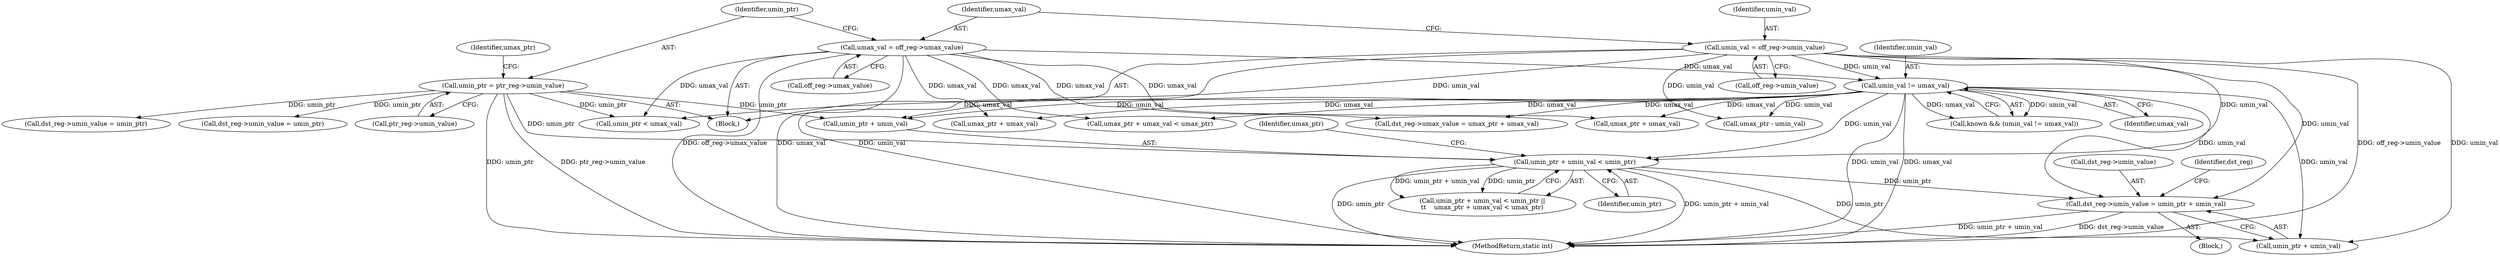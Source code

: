 digraph "0_linux_bb7f0f989ca7de1153bd128a40a71709e339fa03@integer" {
"1000477" [label="(Call,dst_reg->umin_value = umin_ptr + umin_val)"];
"1000454" [label="(Call,umin_ptr + umin_val < umin_ptr)"];
"1000172" [label="(Call,umin_ptr = ptr_reg->umin_value)"];
"1000225" [label="(Call,umin_val != umax_val)"];
"1000160" [label="(Call,umin_val = off_reg->umin_value)"];
"1000166" [label="(Call,umax_val = off_reg->umax_value)"];
"1000476" [label="(Block,)"];
"1000458" [label="(Identifier,umin_ptr)"];
"1000227" [label="(Identifier,umax_val)"];
"1000697" [label="(Call,umax_ptr - umin_val)"];
"1000121" [label="(Block,)"];
"1000478" [label="(Call,dst_reg->umin_value)"];
"1000460" [label="(Call,umax_ptr + umax_val)"];
"1000160" [label="(Call,umin_val = off_reg->umin_value)"];
"1000162" [label="(Call,off_reg->umin_value)"];
"1000167" [label="(Identifier,umax_val)"];
"1000383" [label="(Call,dst_reg->umin_value = umin_ptr)"];
"1000481" [label="(Call,umin_ptr + umin_val)"];
"1000223" [label="(Call,known && (umin_val != umax_val))"];
"1000161" [label="(Identifier,umin_val)"];
"1000461" [label="(Identifier,umax_ptr)"];
"1000453" [label="(Call,umin_ptr + umin_val < umin_ptr ||\n\t\t    umax_ptr + umax_val < umax_ptr)"];
"1000797" [label="(MethodReturn,static int)"];
"1000166" [label="(Call,umax_val = off_reg->umax_value)"];
"1000477" [label="(Call,dst_reg->umin_value = umin_ptr + umin_val)"];
"1000454" [label="(Call,umin_ptr + umin_val < umin_ptr)"];
"1000484" [label="(Call,dst_reg->umax_value = umax_ptr + umax_val)"];
"1000173" [label="(Identifier,umin_ptr)"];
"1000179" [label="(Identifier,umax_ptr)"];
"1000486" [label="(Identifier,dst_reg)"];
"1000593" [label="(Call,dst_reg->umin_value = umin_ptr)"];
"1000226" [label="(Identifier,umin_val)"];
"1000225" [label="(Call,umin_val != umax_val)"];
"1000455" [label="(Call,umin_ptr + umin_val)"];
"1000172" [label="(Call,umin_ptr = ptr_reg->umin_value)"];
"1000459" [label="(Call,umax_ptr + umax_val < umax_ptr)"];
"1000670" [label="(Call,umin_ptr < umax_val)"];
"1000168" [label="(Call,off_reg->umax_value)"];
"1000174" [label="(Call,ptr_reg->umin_value)"];
"1000488" [label="(Call,umax_ptr + umax_val)"];
"1000477" -> "1000476"  [label="AST: "];
"1000477" -> "1000481"  [label="CFG: "];
"1000478" -> "1000477"  [label="AST: "];
"1000481" -> "1000477"  [label="AST: "];
"1000486" -> "1000477"  [label="CFG: "];
"1000477" -> "1000797"  [label="DDG: umin_ptr + umin_val"];
"1000477" -> "1000797"  [label="DDG: dst_reg->umin_value"];
"1000454" -> "1000477"  [label="DDG: umin_ptr"];
"1000225" -> "1000477"  [label="DDG: umin_val"];
"1000160" -> "1000477"  [label="DDG: umin_val"];
"1000454" -> "1000453"  [label="AST: "];
"1000454" -> "1000458"  [label="CFG: "];
"1000455" -> "1000454"  [label="AST: "];
"1000458" -> "1000454"  [label="AST: "];
"1000461" -> "1000454"  [label="CFG: "];
"1000453" -> "1000454"  [label="CFG: "];
"1000454" -> "1000797"  [label="DDG: umin_ptr + umin_val"];
"1000454" -> "1000797"  [label="DDG: umin_ptr"];
"1000454" -> "1000453"  [label="DDG: umin_ptr + umin_val"];
"1000454" -> "1000453"  [label="DDG: umin_ptr"];
"1000172" -> "1000454"  [label="DDG: umin_ptr"];
"1000225" -> "1000454"  [label="DDG: umin_val"];
"1000160" -> "1000454"  [label="DDG: umin_val"];
"1000454" -> "1000481"  [label="DDG: umin_ptr"];
"1000172" -> "1000121"  [label="AST: "];
"1000172" -> "1000174"  [label="CFG: "];
"1000173" -> "1000172"  [label="AST: "];
"1000174" -> "1000172"  [label="AST: "];
"1000179" -> "1000172"  [label="CFG: "];
"1000172" -> "1000797"  [label="DDG: umin_ptr"];
"1000172" -> "1000797"  [label="DDG: ptr_reg->umin_value"];
"1000172" -> "1000383"  [label="DDG: umin_ptr"];
"1000172" -> "1000455"  [label="DDG: umin_ptr"];
"1000172" -> "1000593"  [label="DDG: umin_ptr"];
"1000172" -> "1000670"  [label="DDG: umin_ptr"];
"1000225" -> "1000223"  [label="AST: "];
"1000225" -> "1000227"  [label="CFG: "];
"1000226" -> "1000225"  [label="AST: "];
"1000227" -> "1000225"  [label="AST: "];
"1000223" -> "1000225"  [label="CFG: "];
"1000225" -> "1000797"  [label="DDG: umax_val"];
"1000225" -> "1000797"  [label="DDG: umin_val"];
"1000225" -> "1000223"  [label="DDG: umin_val"];
"1000225" -> "1000223"  [label="DDG: umax_val"];
"1000160" -> "1000225"  [label="DDG: umin_val"];
"1000166" -> "1000225"  [label="DDG: umax_val"];
"1000225" -> "1000455"  [label="DDG: umin_val"];
"1000225" -> "1000459"  [label="DDG: umax_val"];
"1000225" -> "1000460"  [label="DDG: umax_val"];
"1000225" -> "1000481"  [label="DDG: umin_val"];
"1000225" -> "1000484"  [label="DDG: umax_val"];
"1000225" -> "1000488"  [label="DDG: umax_val"];
"1000225" -> "1000670"  [label="DDG: umax_val"];
"1000225" -> "1000697"  [label="DDG: umin_val"];
"1000160" -> "1000121"  [label="AST: "];
"1000160" -> "1000162"  [label="CFG: "];
"1000161" -> "1000160"  [label="AST: "];
"1000162" -> "1000160"  [label="AST: "];
"1000167" -> "1000160"  [label="CFG: "];
"1000160" -> "1000797"  [label="DDG: off_reg->umin_value"];
"1000160" -> "1000797"  [label="DDG: umin_val"];
"1000160" -> "1000455"  [label="DDG: umin_val"];
"1000160" -> "1000481"  [label="DDG: umin_val"];
"1000160" -> "1000697"  [label="DDG: umin_val"];
"1000166" -> "1000121"  [label="AST: "];
"1000166" -> "1000168"  [label="CFG: "];
"1000167" -> "1000166"  [label="AST: "];
"1000168" -> "1000166"  [label="AST: "];
"1000173" -> "1000166"  [label="CFG: "];
"1000166" -> "1000797"  [label="DDG: off_reg->umax_value"];
"1000166" -> "1000797"  [label="DDG: umax_val"];
"1000166" -> "1000459"  [label="DDG: umax_val"];
"1000166" -> "1000460"  [label="DDG: umax_val"];
"1000166" -> "1000484"  [label="DDG: umax_val"];
"1000166" -> "1000488"  [label="DDG: umax_val"];
"1000166" -> "1000670"  [label="DDG: umax_val"];
}
